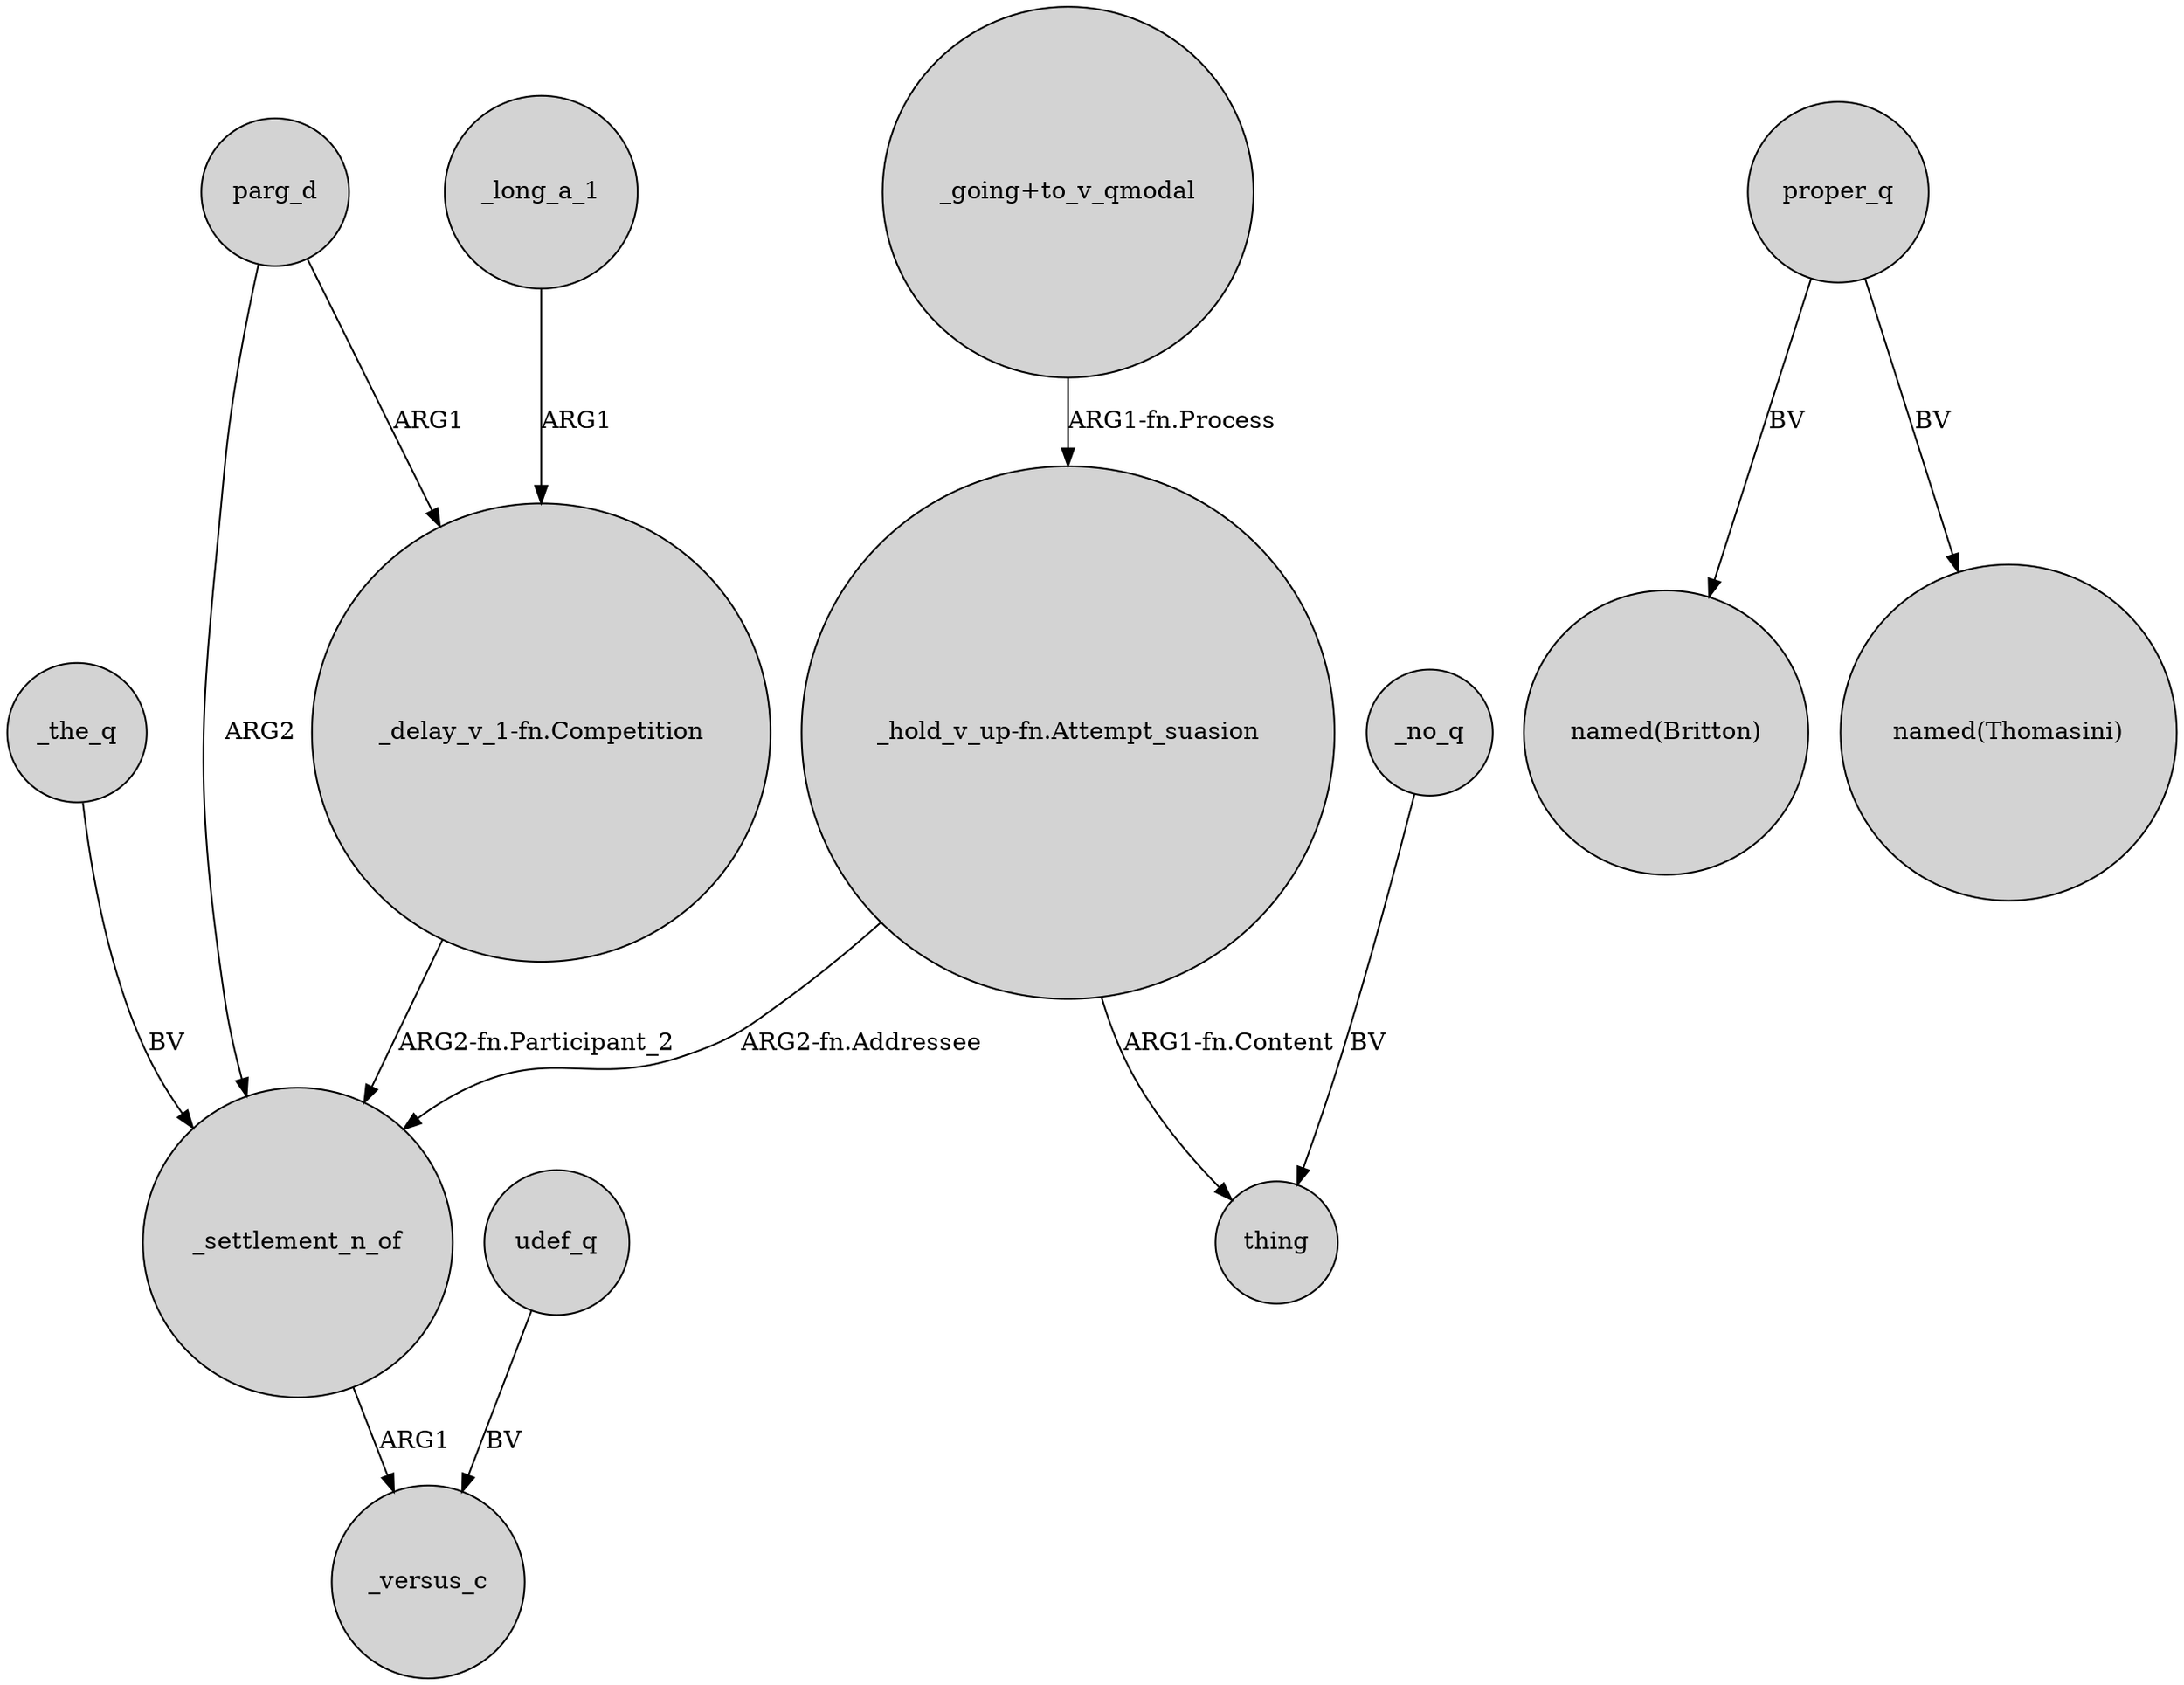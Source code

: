 digraph {
	node [shape=circle style=filled]
	parg_d -> "_delay_v_1-fn.Competition" [label=ARG1]
	proper_q -> "named(Britton)" [label=BV]
	_the_q -> _settlement_n_of [label=BV]
	_long_a_1 -> "_delay_v_1-fn.Competition" [label=ARG1]
	udef_q -> _versus_c [label=BV]
	_no_q -> thing [label=BV]
	"_going+to_v_qmodal" -> "_hold_v_up-fn.Attempt_suasion" [label="ARG1-fn.Process"]
	_settlement_n_of -> _versus_c [label=ARG1]
	"_hold_v_up-fn.Attempt_suasion" -> _settlement_n_of [label="ARG2-fn.Addressee"]
	"_delay_v_1-fn.Competition" -> _settlement_n_of [label="ARG2-fn.Participant_2"]
	proper_q -> "named(Thomasini)" [label=BV]
	"_hold_v_up-fn.Attempt_suasion" -> thing [label="ARG1-fn.Content"]
	parg_d -> _settlement_n_of [label=ARG2]
}
